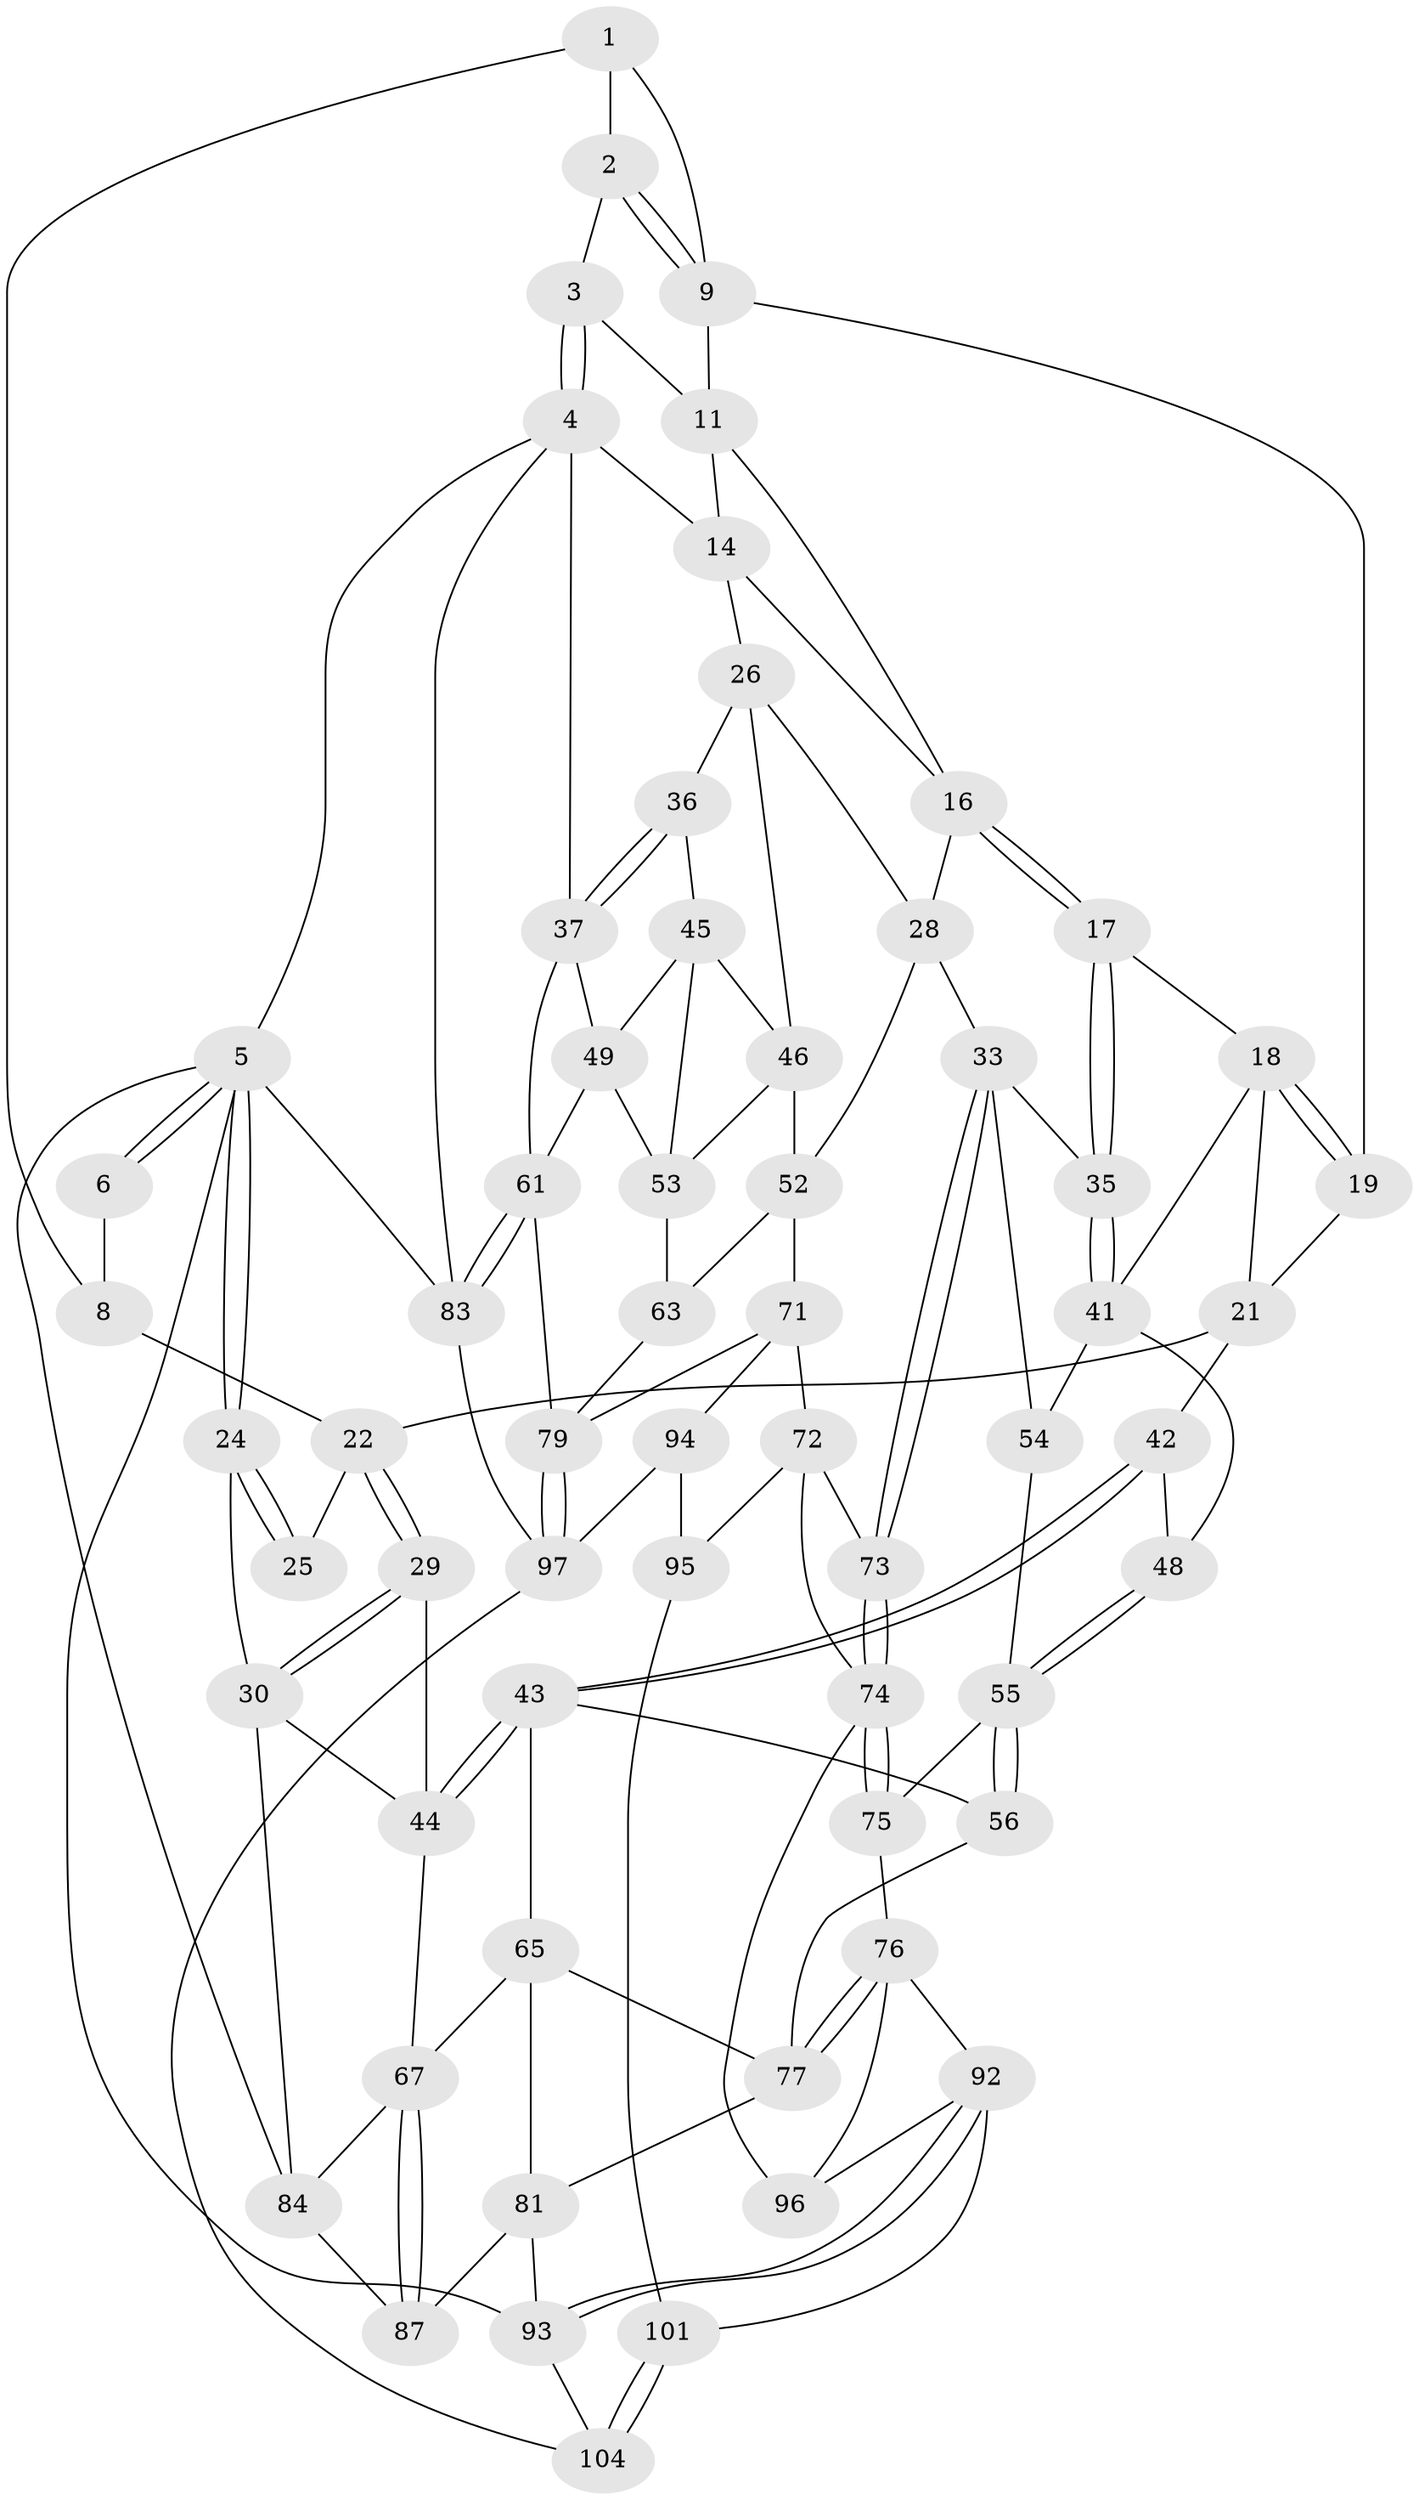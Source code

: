 // original degree distribution, {3: 0.019230769230769232, 4: 0.22115384615384615, 6: 0.20192307692307693, 5: 0.5576923076923077}
// Generated by graph-tools (version 1.1) at 2025/42/03/06/25 10:42:34]
// undirected, 63 vertices, 139 edges
graph export_dot {
graph [start="1"]
  node [color=gray90,style=filled];
  1 [pos="+0.37997704436048557+0",super="+7"];
  2 [pos="+0.4128843451999975+0"];
  3 [pos="+0.8104254365278303+0"];
  4 [pos="+1+0",super="+13"];
  5 [pos="+0+0",super="+86"];
  6 [pos="+0.21672226958525834+0"];
  8 [pos="+0.21104406008545162+0.17732606482802954"];
  9 [pos="+0.4725485503136038+0.1185890583887764",super="+10"];
  11 [pos="+0.7582905956418801+0",super="+12"];
  14 [pos="+0.8484787928774981+0.22054924247161212",super="+15"];
  16 [pos="+0.5577468901080233+0.23683666817578303",super="+20"];
  17 [pos="+0.5367191611613255+0.2996226322733429"];
  18 [pos="+0.36934591255816074+0.3242366524479042",super="+39"];
  19 [pos="+0.3421630796367842+0.27253285017144163"];
  21 [pos="+0.2383714496783371+0.35758179913956734",super="+40"];
  22 [pos="+0.15832897775498106+0.3111392588054566",super="+23"];
  24 [pos="+0+0",super="+31"];
  25 [pos="+0.1595345760637675+0.17598353139533138"];
  26 [pos="+0.8496993992925318+0.27642244078797124",super="+27"];
  28 [pos="+0.710753360236274+0.4176453270092837",super="+32"];
  29 [pos="+0.10050481158295707+0.39305403699189273"];
  30 [pos="+0+0.41179526027030156",super="+70"];
  33 [pos="+0.608171566169474+0.5031619467529443",super="+34"];
  35 [pos="+0.5683007489677305+0.4629501570343601"];
  36 [pos="+0.9263290219557122+0.36378423055407694"];
  37 [pos="+1+0.41390339072883225",super="+38"];
  41 [pos="+0.411273539450232+0.4066501859819299",super="+47"];
  42 [pos="+0.29516785905719506+0.42865673354751105"];
  43 [pos="+0.20203654396232526+0.5124667378331472",super="+57"];
  44 [pos="+0.18146540792578916+0.5128302201738166",super="+69"];
  45 [pos="+0.867564476121999+0.4395076026725718",super="+50"];
  46 [pos="+0.8459386822505083+0.4414879800460307",super="+51"];
  48 [pos="+0.34765400957903336+0.47512677866938374"];
  49 [pos="+0.964021424936787+0.46844761428753884",super="+59"];
  52 [pos="+0.6945827982363526+0.5129433878447451",super="+64"];
  53 [pos="+0.862625912204433+0.5356655543322857",super="+60"];
  54 [pos="+0.4756612290989466+0.5216962986968204"];
  55 [pos="+0.3631487768992502+0.5634840567100435",super="+58"];
  56 [pos="+0.3523761470848234+0.5712097488556931"];
  61 [pos="+1+0.7016193854666929",super="+62"];
  63 [pos="+0.8346691745151066+0.592773177913317"];
  65 [pos="+0.2584204525672459+0.6307876067308646",super="+66"];
  67 [pos="+0.21917676943784545+0.6846743822400996",super="+68"];
  71 [pos="+0.7751780055484893+0.6899869211587447",super="+82"];
  72 [pos="+0.7648102073208786+0.687765515267361",super="+89"];
  73 [pos="+0.6062222785586224+0.5503604698418656"];
  74 [pos="+0.5640993862653474+0.7149058342806208",super="+90"];
  75 [pos="+0.4443846005685831+0.652549796814404"];
  76 [pos="+0.34469301281148573+0.6869620057719324",super="+91"];
  77 [pos="+0.34225535171973004+0.6851543080290406",super="+78"];
  79 [pos="+0.9477542035203164+0.7590068891603993",super="+80"];
  81 [pos="+0.29274848585849716+0.690505261977714",super="+88"];
  83 [pos="+1+1"];
  84 [pos="+0+0.957560466218788",super="+85"];
  87 [pos="+0.18945022102636125+0.7272201782813963"];
  92 [pos="+0.3541174602162604+0.8620436906056004",super="+102"];
  93 [pos="+0.28559727634973+0.8970705062026609",super="+99"];
  94 [pos="+0.771916255696602+0.7563592103705618",super="+98"];
  95 [pos="+0.7007176012814776+0.7923663202366856",super="+100"];
  96 [pos="+0.5646555297207418+0.7241338493327144"];
  97 [pos="+0.8498387089646421+0.9479952350365192",super="+103"];
  101 [pos="+0.5482512717134895+0.9234630435531027"];
  104 [pos="+0.5804434322245123+1"];
  1 -- 2;
  1 -- 8;
  1 -- 9;
  2 -- 3;
  2 -- 9;
  2 -- 9;
  3 -- 4;
  3 -- 4;
  3 -- 11;
  4 -- 5;
  4 -- 83;
  4 -- 14;
  4 -- 37;
  5 -- 6;
  5 -- 6;
  5 -- 24;
  5 -- 24;
  5 -- 83;
  5 -- 93;
  5 -- 84;
  6 -- 8;
  8 -- 22;
  9 -- 19;
  9 -- 11;
  11 -- 14;
  11 -- 16;
  14 -- 26;
  14 -- 16;
  16 -- 17;
  16 -- 17;
  16 -- 28;
  17 -- 18;
  17 -- 35;
  17 -- 35;
  18 -- 19;
  18 -- 19;
  18 -- 41;
  18 -- 21;
  19 -- 21;
  21 -- 22;
  21 -- 42;
  22 -- 29;
  22 -- 29;
  22 -- 25;
  24 -- 25 [weight=2];
  24 -- 25;
  24 -- 30;
  26 -- 36;
  26 -- 28;
  26 -- 46;
  28 -- 33;
  28 -- 52;
  29 -- 30;
  29 -- 30;
  29 -- 44;
  30 -- 44;
  30 -- 84;
  33 -- 73;
  33 -- 73;
  33 -- 35;
  33 -- 54;
  35 -- 41;
  35 -- 41;
  36 -- 37;
  36 -- 37;
  36 -- 45;
  37 -- 49;
  37 -- 61;
  41 -- 48;
  41 -- 54;
  42 -- 43;
  42 -- 43;
  42 -- 48;
  43 -- 44;
  43 -- 44;
  43 -- 56;
  43 -- 65;
  44 -- 67;
  45 -- 46;
  45 -- 49;
  45 -- 53;
  46 -- 52;
  46 -- 53;
  48 -- 55;
  48 -- 55;
  49 -- 61;
  49 -- 53;
  52 -- 71;
  52 -- 63;
  53 -- 63;
  54 -- 55;
  55 -- 56;
  55 -- 56;
  55 -- 75;
  56 -- 77;
  61 -- 83;
  61 -- 83;
  61 -- 79;
  63 -- 79;
  65 -- 81;
  65 -- 67;
  65 -- 77;
  67 -- 87;
  67 -- 87;
  67 -- 84;
  71 -- 72;
  71 -- 94;
  71 -- 79;
  72 -- 73;
  72 -- 95;
  72 -- 74;
  73 -- 74;
  73 -- 74;
  74 -- 75;
  74 -- 75;
  74 -- 96;
  75 -- 76;
  76 -- 77;
  76 -- 77;
  76 -- 96;
  76 -- 92;
  77 -- 81;
  79 -- 97;
  79 -- 97;
  81 -- 93;
  81 -- 87;
  83 -- 97;
  84 -- 87;
  92 -- 93;
  92 -- 93;
  92 -- 96;
  92 -- 101;
  93 -- 104;
  94 -- 95 [weight=2];
  94 -- 97;
  95 -- 101;
  97 -- 104;
  101 -- 104;
  101 -- 104;
}
